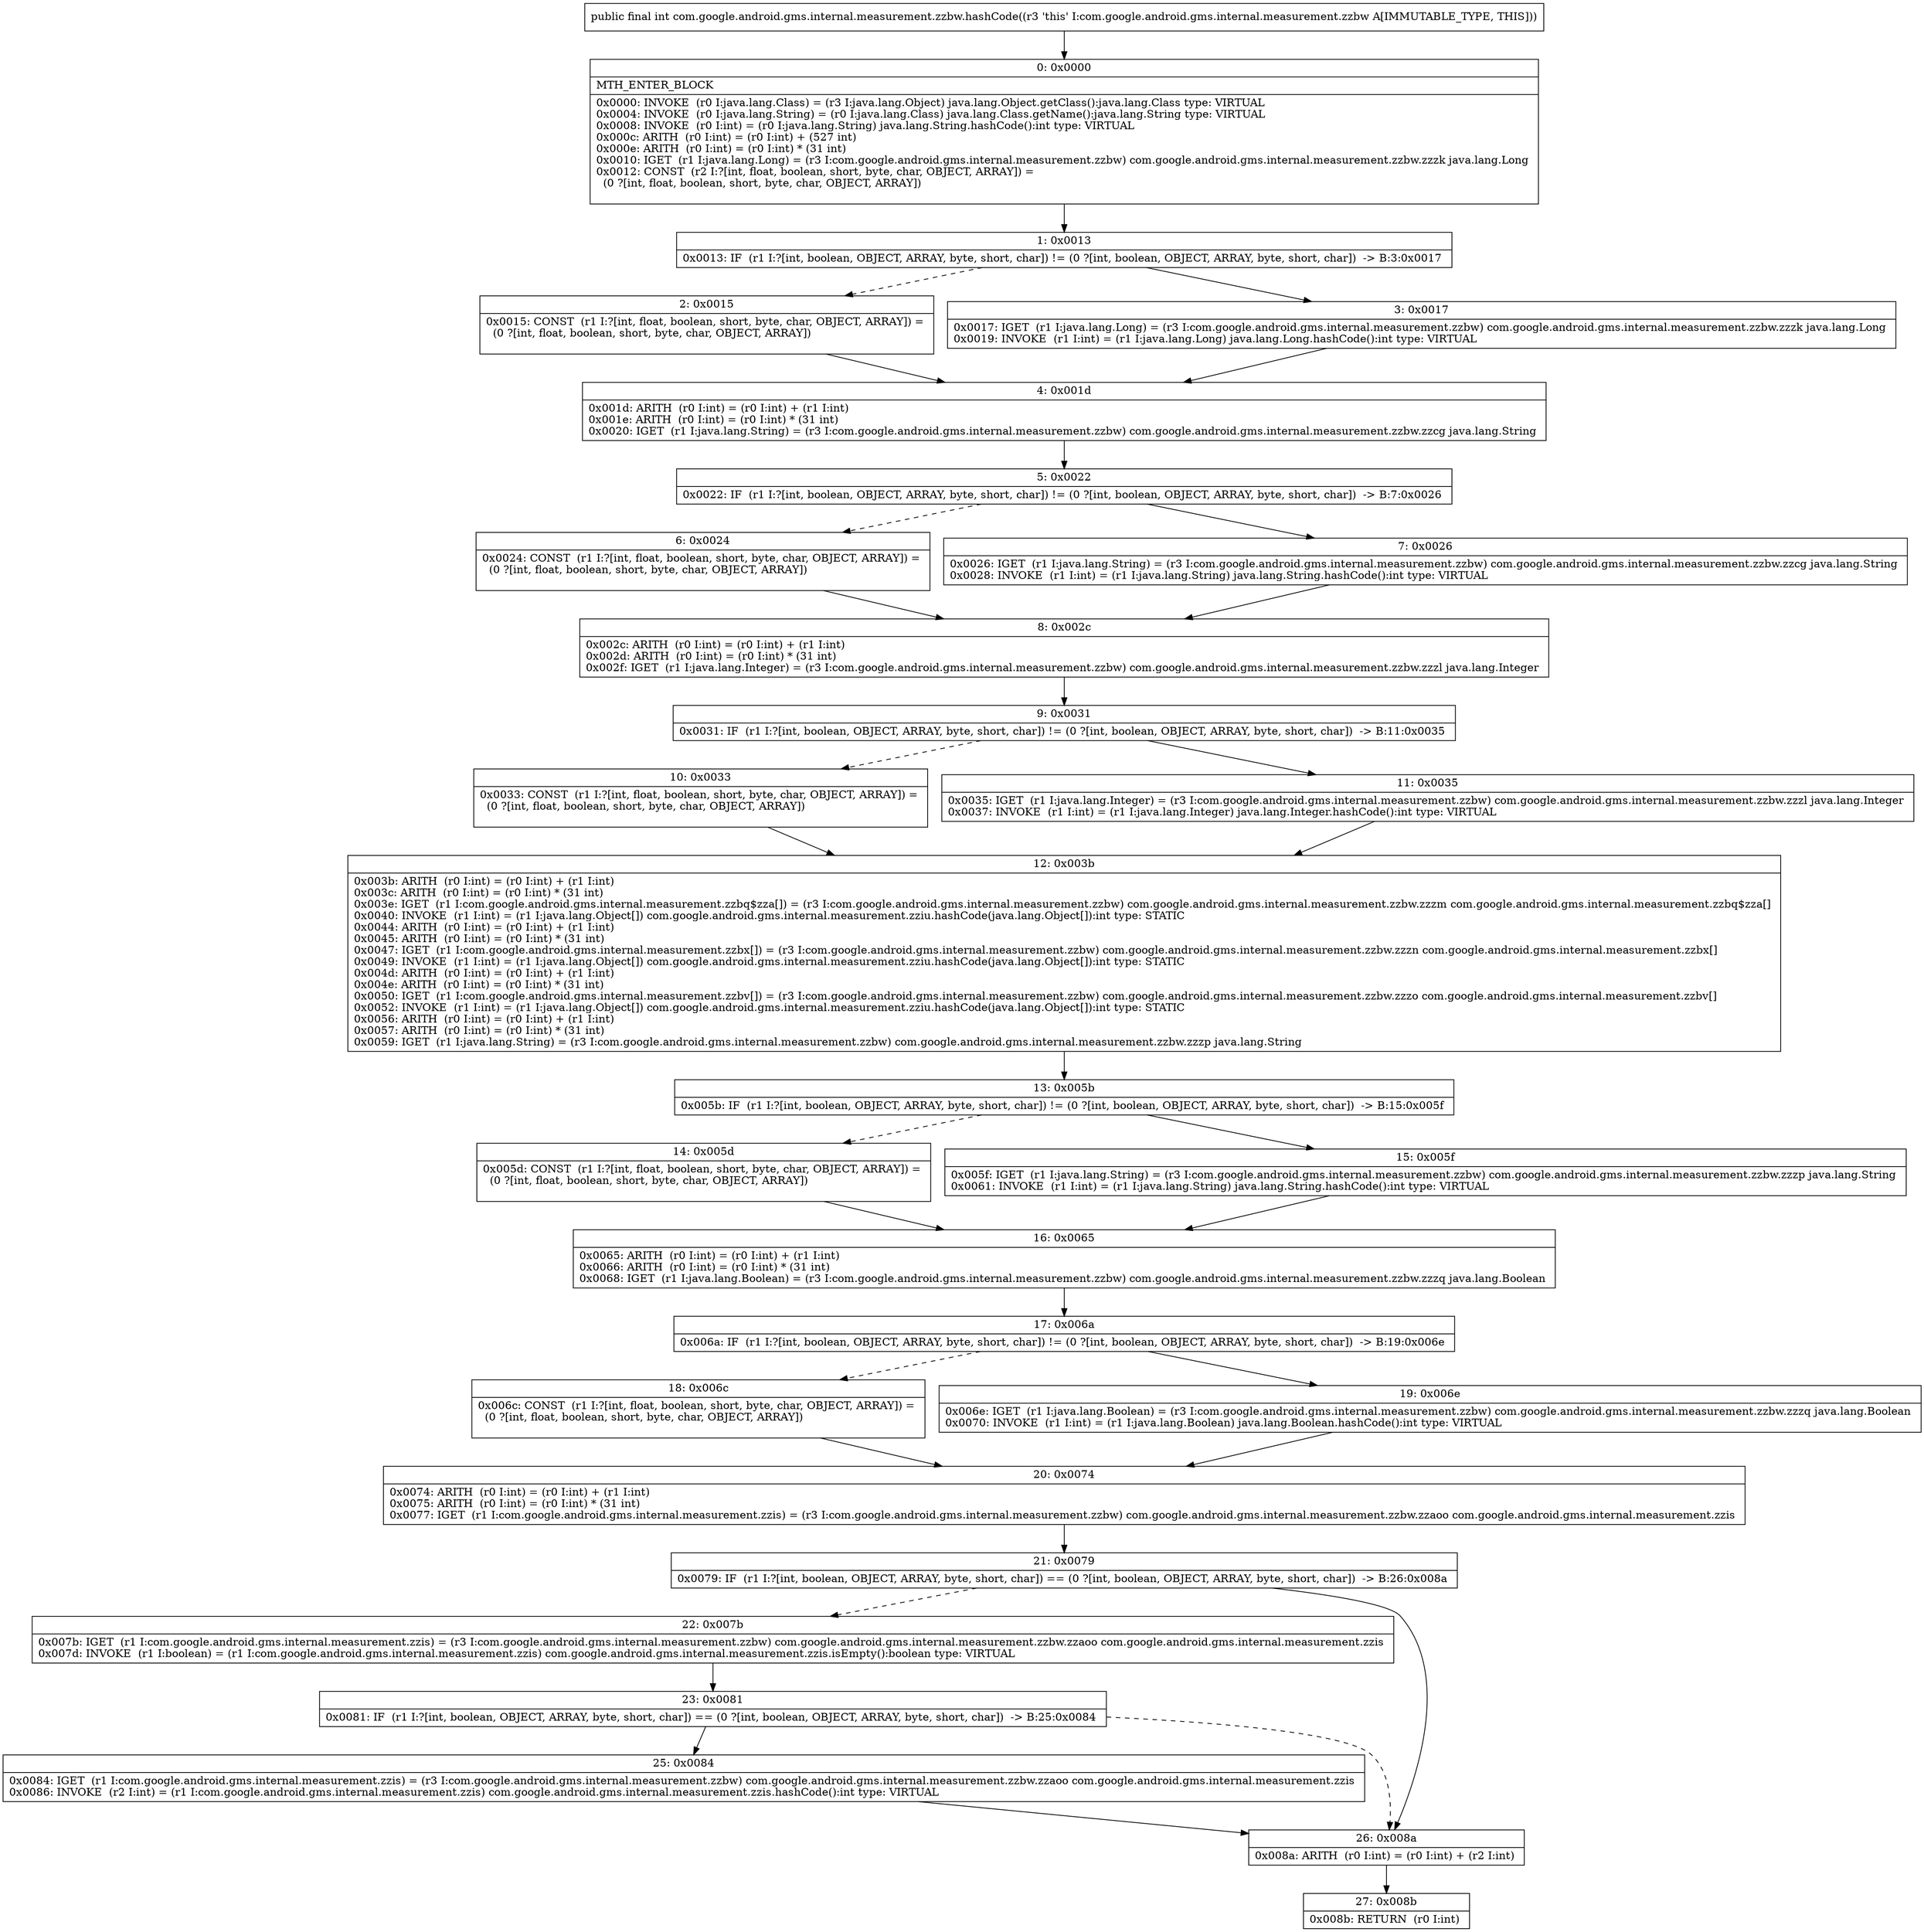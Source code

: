 digraph "CFG forcom.google.android.gms.internal.measurement.zzbw.hashCode()I" {
Node_0 [shape=record,label="{0\:\ 0x0000|MTH_ENTER_BLOCK\l|0x0000: INVOKE  (r0 I:java.lang.Class) = (r3 I:java.lang.Object) java.lang.Object.getClass():java.lang.Class type: VIRTUAL \l0x0004: INVOKE  (r0 I:java.lang.String) = (r0 I:java.lang.Class) java.lang.Class.getName():java.lang.String type: VIRTUAL \l0x0008: INVOKE  (r0 I:int) = (r0 I:java.lang.String) java.lang.String.hashCode():int type: VIRTUAL \l0x000c: ARITH  (r0 I:int) = (r0 I:int) + (527 int) \l0x000e: ARITH  (r0 I:int) = (r0 I:int) * (31 int) \l0x0010: IGET  (r1 I:java.lang.Long) = (r3 I:com.google.android.gms.internal.measurement.zzbw) com.google.android.gms.internal.measurement.zzbw.zzzk java.lang.Long \l0x0012: CONST  (r2 I:?[int, float, boolean, short, byte, char, OBJECT, ARRAY]) = \l  (0 ?[int, float, boolean, short, byte, char, OBJECT, ARRAY])\l \l}"];
Node_1 [shape=record,label="{1\:\ 0x0013|0x0013: IF  (r1 I:?[int, boolean, OBJECT, ARRAY, byte, short, char]) != (0 ?[int, boolean, OBJECT, ARRAY, byte, short, char])  \-\> B:3:0x0017 \l}"];
Node_2 [shape=record,label="{2\:\ 0x0015|0x0015: CONST  (r1 I:?[int, float, boolean, short, byte, char, OBJECT, ARRAY]) = \l  (0 ?[int, float, boolean, short, byte, char, OBJECT, ARRAY])\l \l}"];
Node_3 [shape=record,label="{3\:\ 0x0017|0x0017: IGET  (r1 I:java.lang.Long) = (r3 I:com.google.android.gms.internal.measurement.zzbw) com.google.android.gms.internal.measurement.zzbw.zzzk java.lang.Long \l0x0019: INVOKE  (r1 I:int) = (r1 I:java.lang.Long) java.lang.Long.hashCode():int type: VIRTUAL \l}"];
Node_4 [shape=record,label="{4\:\ 0x001d|0x001d: ARITH  (r0 I:int) = (r0 I:int) + (r1 I:int) \l0x001e: ARITH  (r0 I:int) = (r0 I:int) * (31 int) \l0x0020: IGET  (r1 I:java.lang.String) = (r3 I:com.google.android.gms.internal.measurement.zzbw) com.google.android.gms.internal.measurement.zzbw.zzcg java.lang.String \l}"];
Node_5 [shape=record,label="{5\:\ 0x0022|0x0022: IF  (r1 I:?[int, boolean, OBJECT, ARRAY, byte, short, char]) != (0 ?[int, boolean, OBJECT, ARRAY, byte, short, char])  \-\> B:7:0x0026 \l}"];
Node_6 [shape=record,label="{6\:\ 0x0024|0x0024: CONST  (r1 I:?[int, float, boolean, short, byte, char, OBJECT, ARRAY]) = \l  (0 ?[int, float, boolean, short, byte, char, OBJECT, ARRAY])\l \l}"];
Node_7 [shape=record,label="{7\:\ 0x0026|0x0026: IGET  (r1 I:java.lang.String) = (r3 I:com.google.android.gms.internal.measurement.zzbw) com.google.android.gms.internal.measurement.zzbw.zzcg java.lang.String \l0x0028: INVOKE  (r1 I:int) = (r1 I:java.lang.String) java.lang.String.hashCode():int type: VIRTUAL \l}"];
Node_8 [shape=record,label="{8\:\ 0x002c|0x002c: ARITH  (r0 I:int) = (r0 I:int) + (r1 I:int) \l0x002d: ARITH  (r0 I:int) = (r0 I:int) * (31 int) \l0x002f: IGET  (r1 I:java.lang.Integer) = (r3 I:com.google.android.gms.internal.measurement.zzbw) com.google.android.gms.internal.measurement.zzbw.zzzl java.lang.Integer \l}"];
Node_9 [shape=record,label="{9\:\ 0x0031|0x0031: IF  (r1 I:?[int, boolean, OBJECT, ARRAY, byte, short, char]) != (0 ?[int, boolean, OBJECT, ARRAY, byte, short, char])  \-\> B:11:0x0035 \l}"];
Node_10 [shape=record,label="{10\:\ 0x0033|0x0033: CONST  (r1 I:?[int, float, boolean, short, byte, char, OBJECT, ARRAY]) = \l  (0 ?[int, float, boolean, short, byte, char, OBJECT, ARRAY])\l \l}"];
Node_11 [shape=record,label="{11\:\ 0x0035|0x0035: IGET  (r1 I:java.lang.Integer) = (r3 I:com.google.android.gms.internal.measurement.zzbw) com.google.android.gms.internal.measurement.zzbw.zzzl java.lang.Integer \l0x0037: INVOKE  (r1 I:int) = (r1 I:java.lang.Integer) java.lang.Integer.hashCode():int type: VIRTUAL \l}"];
Node_12 [shape=record,label="{12\:\ 0x003b|0x003b: ARITH  (r0 I:int) = (r0 I:int) + (r1 I:int) \l0x003c: ARITH  (r0 I:int) = (r0 I:int) * (31 int) \l0x003e: IGET  (r1 I:com.google.android.gms.internal.measurement.zzbq$zza[]) = (r3 I:com.google.android.gms.internal.measurement.zzbw) com.google.android.gms.internal.measurement.zzbw.zzzm com.google.android.gms.internal.measurement.zzbq$zza[] \l0x0040: INVOKE  (r1 I:int) = (r1 I:java.lang.Object[]) com.google.android.gms.internal.measurement.zziu.hashCode(java.lang.Object[]):int type: STATIC \l0x0044: ARITH  (r0 I:int) = (r0 I:int) + (r1 I:int) \l0x0045: ARITH  (r0 I:int) = (r0 I:int) * (31 int) \l0x0047: IGET  (r1 I:com.google.android.gms.internal.measurement.zzbx[]) = (r3 I:com.google.android.gms.internal.measurement.zzbw) com.google.android.gms.internal.measurement.zzbw.zzzn com.google.android.gms.internal.measurement.zzbx[] \l0x0049: INVOKE  (r1 I:int) = (r1 I:java.lang.Object[]) com.google.android.gms.internal.measurement.zziu.hashCode(java.lang.Object[]):int type: STATIC \l0x004d: ARITH  (r0 I:int) = (r0 I:int) + (r1 I:int) \l0x004e: ARITH  (r0 I:int) = (r0 I:int) * (31 int) \l0x0050: IGET  (r1 I:com.google.android.gms.internal.measurement.zzbv[]) = (r3 I:com.google.android.gms.internal.measurement.zzbw) com.google.android.gms.internal.measurement.zzbw.zzzo com.google.android.gms.internal.measurement.zzbv[] \l0x0052: INVOKE  (r1 I:int) = (r1 I:java.lang.Object[]) com.google.android.gms.internal.measurement.zziu.hashCode(java.lang.Object[]):int type: STATIC \l0x0056: ARITH  (r0 I:int) = (r0 I:int) + (r1 I:int) \l0x0057: ARITH  (r0 I:int) = (r0 I:int) * (31 int) \l0x0059: IGET  (r1 I:java.lang.String) = (r3 I:com.google.android.gms.internal.measurement.zzbw) com.google.android.gms.internal.measurement.zzbw.zzzp java.lang.String \l}"];
Node_13 [shape=record,label="{13\:\ 0x005b|0x005b: IF  (r1 I:?[int, boolean, OBJECT, ARRAY, byte, short, char]) != (0 ?[int, boolean, OBJECT, ARRAY, byte, short, char])  \-\> B:15:0x005f \l}"];
Node_14 [shape=record,label="{14\:\ 0x005d|0x005d: CONST  (r1 I:?[int, float, boolean, short, byte, char, OBJECT, ARRAY]) = \l  (0 ?[int, float, boolean, short, byte, char, OBJECT, ARRAY])\l \l}"];
Node_15 [shape=record,label="{15\:\ 0x005f|0x005f: IGET  (r1 I:java.lang.String) = (r3 I:com.google.android.gms.internal.measurement.zzbw) com.google.android.gms.internal.measurement.zzbw.zzzp java.lang.String \l0x0061: INVOKE  (r1 I:int) = (r1 I:java.lang.String) java.lang.String.hashCode():int type: VIRTUAL \l}"];
Node_16 [shape=record,label="{16\:\ 0x0065|0x0065: ARITH  (r0 I:int) = (r0 I:int) + (r1 I:int) \l0x0066: ARITH  (r0 I:int) = (r0 I:int) * (31 int) \l0x0068: IGET  (r1 I:java.lang.Boolean) = (r3 I:com.google.android.gms.internal.measurement.zzbw) com.google.android.gms.internal.measurement.zzbw.zzzq java.lang.Boolean \l}"];
Node_17 [shape=record,label="{17\:\ 0x006a|0x006a: IF  (r1 I:?[int, boolean, OBJECT, ARRAY, byte, short, char]) != (0 ?[int, boolean, OBJECT, ARRAY, byte, short, char])  \-\> B:19:0x006e \l}"];
Node_18 [shape=record,label="{18\:\ 0x006c|0x006c: CONST  (r1 I:?[int, float, boolean, short, byte, char, OBJECT, ARRAY]) = \l  (0 ?[int, float, boolean, short, byte, char, OBJECT, ARRAY])\l \l}"];
Node_19 [shape=record,label="{19\:\ 0x006e|0x006e: IGET  (r1 I:java.lang.Boolean) = (r3 I:com.google.android.gms.internal.measurement.zzbw) com.google.android.gms.internal.measurement.zzbw.zzzq java.lang.Boolean \l0x0070: INVOKE  (r1 I:int) = (r1 I:java.lang.Boolean) java.lang.Boolean.hashCode():int type: VIRTUAL \l}"];
Node_20 [shape=record,label="{20\:\ 0x0074|0x0074: ARITH  (r0 I:int) = (r0 I:int) + (r1 I:int) \l0x0075: ARITH  (r0 I:int) = (r0 I:int) * (31 int) \l0x0077: IGET  (r1 I:com.google.android.gms.internal.measurement.zzis) = (r3 I:com.google.android.gms.internal.measurement.zzbw) com.google.android.gms.internal.measurement.zzbw.zzaoo com.google.android.gms.internal.measurement.zzis \l}"];
Node_21 [shape=record,label="{21\:\ 0x0079|0x0079: IF  (r1 I:?[int, boolean, OBJECT, ARRAY, byte, short, char]) == (0 ?[int, boolean, OBJECT, ARRAY, byte, short, char])  \-\> B:26:0x008a \l}"];
Node_22 [shape=record,label="{22\:\ 0x007b|0x007b: IGET  (r1 I:com.google.android.gms.internal.measurement.zzis) = (r3 I:com.google.android.gms.internal.measurement.zzbw) com.google.android.gms.internal.measurement.zzbw.zzaoo com.google.android.gms.internal.measurement.zzis \l0x007d: INVOKE  (r1 I:boolean) = (r1 I:com.google.android.gms.internal.measurement.zzis) com.google.android.gms.internal.measurement.zzis.isEmpty():boolean type: VIRTUAL \l}"];
Node_23 [shape=record,label="{23\:\ 0x0081|0x0081: IF  (r1 I:?[int, boolean, OBJECT, ARRAY, byte, short, char]) == (0 ?[int, boolean, OBJECT, ARRAY, byte, short, char])  \-\> B:25:0x0084 \l}"];
Node_25 [shape=record,label="{25\:\ 0x0084|0x0084: IGET  (r1 I:com.google.android.gms.internal.measurement.zzis) = (r3 I:com.google.android.gms.internal.measurement.zzbw) com.google.android.gms.internal.measurement.zzbw.zzaoo com.google.android.gms.internal.measurement.zzis \l0x0086: INVOKE  (r2 I:int) = (r1 I:com.google.android.gms.internal.measurement.zzis) com.google.android.gms.internal.measurement.zzis.hashCode():int type: VIRTUAL \l}"];
Node_26 [shape=record,label="{26\:\ 0x008a|0x008a: ARITH  (r0 I:int) = (r0 I:int) + (r2 I:int) \l}"];
Node_27 [shape=record,label="{27\:\ 0x008b|0x008b: RETURN  (r0 I:int) \l}"];
MethodNode[shape=record,label="{public final int com.google.android.gms.internal.measurement.zzbw.hashCode((r3 'this' I:com.google.android.gms.internal.measurement.zzbw A[IMMUTABLE_TYPE, THIS])) }"];
MethodNode -> Node_0;
Node_0 -> Node_1;
Node_1 -> Node_2[style=dashed];
Node_1 -> Node_3;
Node_2 -> Node_4;
Node_3 -> Node_4;
Node_4 -> Node_5;
Node_5 -> Node_6[style=dashed];
Node_5 -> Node_7;
Node_6 -> Node_8;
Node_7 -> Node_8;
Node_8 -> Node_9;
Node_9 -> Node_10[style=dashed];
Node_9 -> Node_11;
Node_10 -> Node_12;
Node_11 -> Node_12;
Node_12 -> Node_13;
Node_13 -> Node_14[style=dashed];
Node_13 -> Node_15;
Node_14 -> Node_16;
Node_15 -> Node_16;
Node_16 -> Node_17;
Node_17 -> Node_18[style=dashed];
Node_17 -> Node_19;
Node_18 -> Node_20;
Node_19 -> Node_20;
Node_20 -> Node_21;
Node_21 -> Node_22[style=dashed];
Node_21 -> Node_26;
Node_22 -> Node_23;
Node_23 -> Node_25;
Node_23 -> Node_26[style=dashed];
Node_25 -> Node_26;
Node_26 -> Node_27;
}

